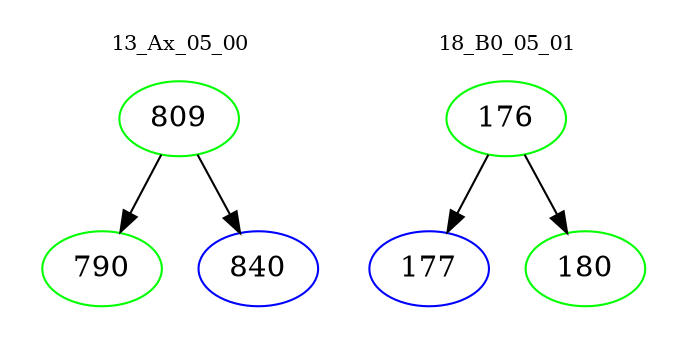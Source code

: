 digraph{
subgraph cluster_0 {
color = white
label = "13_Ax_05_00";
fontsize=10;
T0_809 [label="809", color="green"]
T0_809 -> T0_790 [color="black"]
T0_790 [label="790", color="green"]
T0_809 -> T0_840 [color="black"]
T0_840 [label="840", color="blue"]
}
subgraph cluster_1 {
color = white
label = "18_B0_05_01";
fontsize=10;
T1_176 [label="176", color="green"]
T1_176 -> T1_177 [color="black"]
T1_177 [label="177", color="blue"]
T1_176 -> T1_180 [color="black"]
T1_180 [label="180", color="green"]
}
}

